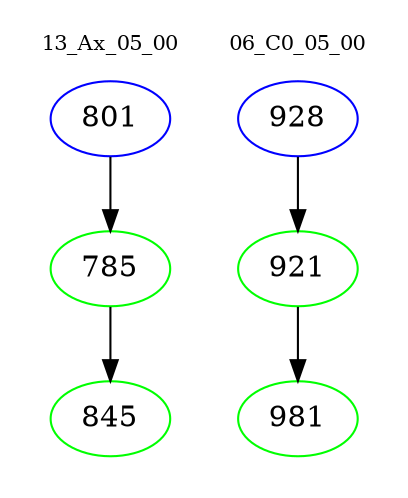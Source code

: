 digraph{
subgraph cluster_0 {
color = white
label = "13_Ax_05_00";
fontsize=10;
T0_801 [label="801", color="blue"]
T0_801 -> T0_785 [color="black"]
T0_785 [label="785", color="green"]
T0_785 -> T0_845 [color="black"]
T0_845 [label="845", color="green"]
}
subgraph cluster_1 {
color = white
label = "06_C0_05_00";
fontsize=10;
T1_928 [label="928", color="blue"]
T1_928 -> T1_921 [color="black"]
T1_921 [label="921", color="green"]
T1_921 -> T1_981 [color="black"]
T1_981 [label="981", color="green"]
}
}
